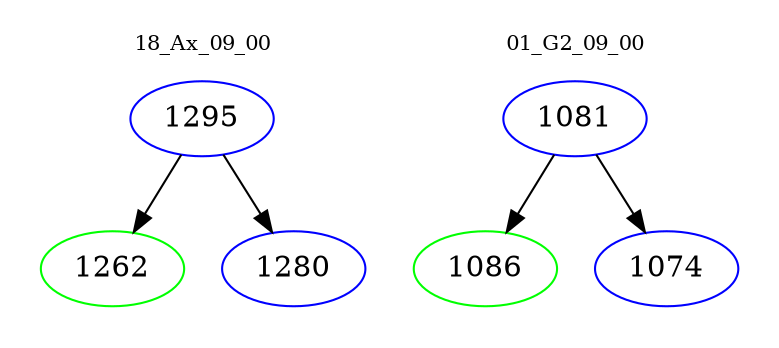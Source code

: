 digraph{
subgraph cluster_0 {
color = white
label = "18_Ax_09_00";
fontsize=10;
T0_1295 [label="1295", color="blue"]
T0_1295 -> T0_1262 [color="black"]
T0_1262 [label="1262", color="green"]
T0_1295 -> T0_1280 [color="black"]
T0_1280 [label="1280", color="blue"]
}
subgraph cluster_1 {
color = white
label = "01_G2_09_00";
fontsize=10;
T1_1081 [label="1081", color="blue"]
T1_1081 -> T1_1086 [color="black"]
T1_1086 [label="1086", color="green"]
T1_1081 -> T1_1074 [color="black"]
T1_1074 [label="1074", color="blue"]
}
}

